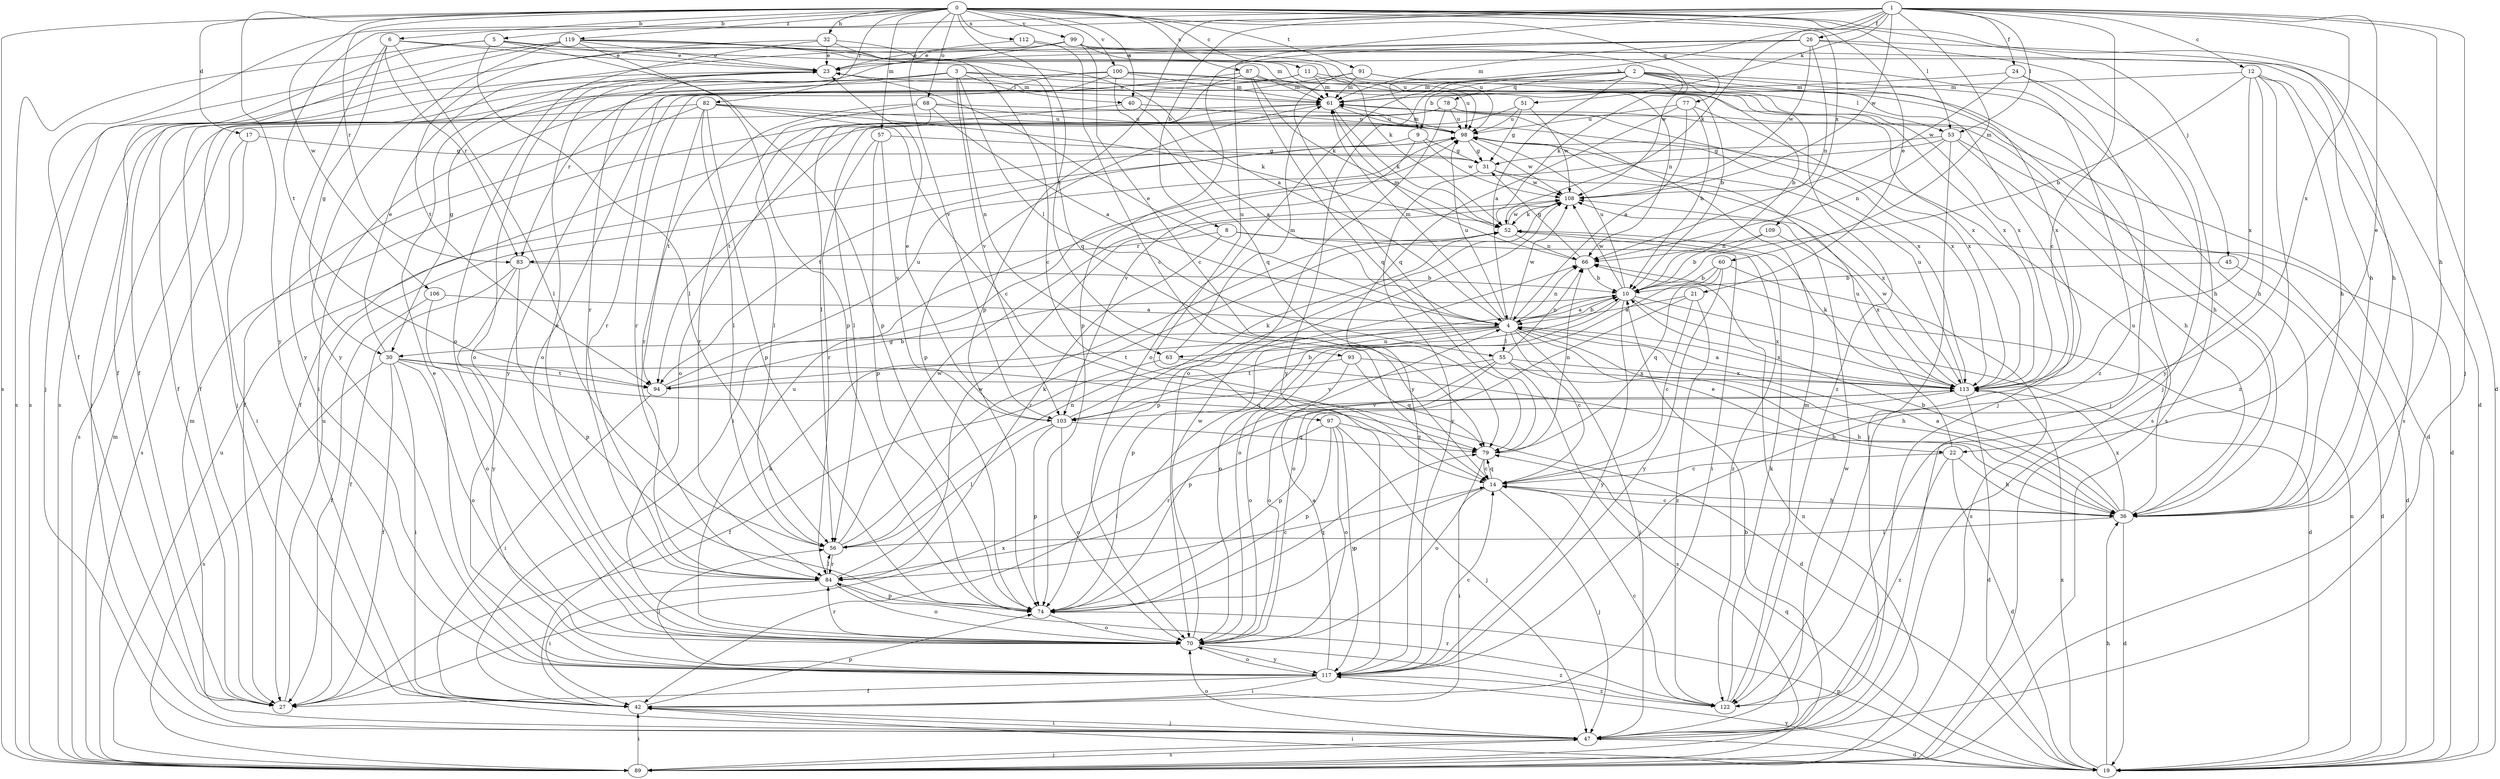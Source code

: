 strict digraph  {
0;
1;
2;
3;
4;
5;
6;
8;
9;
10;
11;
12;
14;
17;
19;
21;
22;
23;
24;
26;
27;
30;
31;
32;
36;
40;
42;
45;
47;
51;
52;
53;
55;
56;
57;
60;
61;
63;
66;
68;
70;
74;
77;
78;
79;
82;
83;
84;
87;
89;
91;
93;
94;
97;
98;
99;
100;
103;
106;
108;
109;
112;
113;
117;
119;
122;
0 -> 5  [label=b];
0 -> 6  [label=b];
0 -> 11  [label=c];
0 -> 17  [label=d];
0 -> 19  [label=d];
0 -> 21  [label=e];
0 -> 32  [label=h];
0 -> 40  [label=i];
0 -> 45  [label=j];
0 -> 53  [label=l];
0 -> 57  [label=m];
0 -> 68  [label=o];
0 -> 77  [label=q];
0 -> 82  [label=r];
0 -> 83  [label=r];
0 -> 87  [label=s];
0 -> 89  [label=s];
0 -> 91  [label=t];
0 -> 93  [label=t];
0 -> 99  [label=v];
0 -> 100  [label=v];
0 -> 103  [label=v];
0 -> 106  [label=w];
0 -> 109  [label=x];
0 -> 112  [label=x];
0 -> 117  [label=y];
0 -> 119  [label=z];
1 -> 8  [label=b];
1 -> 9  [label=b];
1 -> 12  [label=c];
1 -> 14  [label=c];
1 -> 22  [label=e];
1 -> 24  [label=f];
1 -> 26  [label=f];
1 -> 27  [label=f];
1 -> 36  [label=h];
1 -> 47  [label=j];
1 -> 51  [label=k];
1 -> 52  [label=k];
1 -> 53  [label=l];
1 -> 60  [label=m];
1 -> 74  [label=p];
1 -> 94  [label=t];
1 -> 97  [label=u];
1 -> 108  [label=w];
1 -> 113  [label=x];
2 -> 4  [label=a];
2 -> 9  [label=b];
2 -> 36  [label=h];
2 -> 47  [label=j];
2 -> 52  [label=k];
2 -> 53  [label=l];
2 -> 61  [label=m];
2 -> 70  [label=o];
2 -> 78  [label=q];
2 -> 89  [label=s];
2 -> 113  [label=x];
2 -> 117  [label=y];
3 -> 10  [label=b];
3 -> 27  [label=f];
3 -> 30  [label=g];
3 -> 40  [label=i];
3 -> 47  [label=j];
3 -> 55  [label=l];
3 -> 63  [label=n];
3 -> 83  [label=r];
3 -> 103  [label=v];
3 -> 122  [label=z];
4 -> 10  [label=b];
4 -> 14  [label=c];
4 -> 22  [label=e];
4 -> 23  [label=e];
4 -> 30  [label=g];
4 -> 36  [label=h];
4 -> 42  [label=i];
4 -> 47  [label=j];
4 -> 55  [label=l];
4 -> 61  [label=m];
4 -> 63  [label=n];
4 -> 66  [label=n];
4 -> 94  [label=t];
4 -> 98  [label=u];
4 -> 108  [label=w];
4 -> 113  [label=x];
5 -> 23  [label=e];
5 -> 36  [label=h];
5 -> 47  [label=j];
5 -> 56  [label=l];
5 -> 74  [label=p];
5 -> 89  [label=s];
6 -> 23  [label=e];
6 -> 30  [label=g];
6 -> 56  [label=l];
6 -> 79  [label=q];
6 -> 83  [label=r];
6 -> 117  [label=y];
8 -> 19  [label=d];
8 -> 42  [label=i];
8 -> 83  [label=r];
8 -> 84  [label=r];
9 -> 31  [label=g];
9 -> 94  [label=t];
9 -> 103  [label=v];
9 -> 108  [label=w];
10 -> 4  [label=a];
10 -> 19  [label=d];
10 -> 70  [label=o];
10 -> 74  [label=p];
10 -> 98  [label=u];
10 -> 108  [label=w];
10 -> 113  [label=x];
10 -> 117  [label=y];
11 -> 61  [label=m];
11 -> 84  [label=r];
11 -> 98  [label=u];
11 -> 113  [label=x];
11 -> 117  [label=y];
12 -> 10  [label=b];
12 -> 36  [label=h];
12 -> 61  [label=m];
12 -> 89  [label=s];
12 -> 113  [label=x];
12 -> 117  [label=y];
12 -> 122  [label=z];
14 -> 36  [label=h];
14 -> 42  [label=i];
14 -> 47  [label=j];
14 -> 74  [label=p];
14 -> 79  [label=q];
17 -> 31  [label=g];
17 -> 42  [label=i];
17 -> 89  [label=s];
19 -> 36  [label=h];
19 -> 42  [label=i];
19 -> 66  [label=n];
19 -> 74  [label=p];
19 -> 79  [label=q];
19 -> 113  [label=x];
19 -> 117  [label=y];
21 -> 4  [label=a];
21 -> 14  [label=c];
21 -> 70  [label=o];
21 -> 122  [label=z];
22 -> 14  [label=c];
22 -> 19  [label=d];
22 -> 36  [label=h];
22 -> 98  [label=u];
22 -> 122  [label=z];
23 -> 61  [label=m];
23 -> 70  [label=o];
24 -> 47  [label=j];
24 -> 61  [label=m];
24 -> 89  [label=s];
24 -> 108  [label=w];
26 -> 23  [label=e];
26 -> 27  [label=f];
26 -> 36  [label=h];
26 -> 47  [label=j];
26 -> 61  [label=m];
26 -> 66  [label=n];
26 -> 74  [label=p];
26 -> 108  [label=w];
27 -> 98  [label=u];
27 -> 113  [label=x];
30 -> 19  [label=d];
30 -> 23  [label=e];
30 -> 27  [label=f];
30 -> 42  [label=i];
30 -> 70  [label=o];
30 -> 79  [label=q];
30 -> 89  [label=s];
30 -> 94  [label=t];
31 -> 108  [label=w];
31 -> 113  [label=x];
31 -> 117  [label=y];
32 -> 4  [label=a];
32 -> 23  [label=e];
32 -> 70  [label=o];
32 -> 94  [label=t];
32 -> 98  [label=u];
36 -> 4  [label=a];
36 -> 10  [label=b];
36 -> 14  [label=c];
36 -> 19  [label=d];
36 -> 56  [label=l];
36 -> 98  [label=u];
36 -> 113  [label=x];
40 -> 4  [label=a];
40 -> 70  [label=o];
40 -> 98  [label=u];
42 -> 47  [label=j];
42 -> 52  [label=k];
42 -> 74  [label=p];
45 -> 10  [label=b];
45 -> 19  [label=d];
47 -> 19  [label=d];
47 -> 42  [label=i];
47 -> 61  [label=m];
47 -> 70  [label=o];
47 -> 89  [label=s];
47 -> 108  [label=w];
51 -> 27  [label=f];
51 -> 31  [label=g];
51 -> 98  [label=u];
51 -> 108  [label=w];
52 -> 66  [label=n];
52 -> 108  [label=w];
52 -> 122  [label=z];
53 -> 19  [label=d];
53 -> 31  [label=g];
53 -> 36  [label=h];
53 -> 42  [label=i];
53 -> 47  [label=j];
53 -> 66  [label=n];
55 -> 36  [label=h];
55 -> 66  [label=n];
55 -> 70  [label=o];
55 -> 74  [label=p];
55 -> 89  [label=s];
55 -> 103  [label=v];
55 -> 113  [label=x];
56 -> 52  [label=k];
56 -> 66  [label=n];
56 -> 84  [label=r];
56 -> 108  [label=w];
57 -> 31  [label=g];
57 -> 74  [label=p];
57 -> 84  [label=r];
57 -> 103  [label=v];
60 -> 10  [label=b];
60 -> 70  [label=o];
60 -> 79  [label=q];
60 -> 89  [label=s];
60 -> 117  [label=y];
61 -> 23  [label=e];
61 -> 36  [label=h];
61 -> 52  [label=k];
61 -> 74  [label=p];
61 -> 98  [label=u];
63 -> 27  [label=f];
63 -> 36  [label=h];
63 -> 61  [label=m];
66 -> 10  [label=b];
66 -> 31  [label=g];
66 -> 61  [label=m];
68 -> 4  [label=a];
68 -> 56  [label=l];
68 -> 84  [label=r];
68 -> 94  [label=t];
68 -> 98  [label=u];
68 -> 113  [label=x];
70 -> 84  [label=r];
70 -> 98  [label=u];
70 -> 108  [label=w];
70 -> 117  [label=y];
70 -> 122  [label=z];
74 -> 70  [label=o];
74 -> 79  [label=q];
77 -> 4  [label=a];
77 -> 10  [label=b];
77 -> 98  [label=u];
77 -> 113  [label=x];
77 -> 117  [label=y];
78 -> 19  [label=d];
78 -> 56  [label=l];
78 -> 70  [label=o];
78 -> 94  [label=t];
78 -> 98  [label=u];
78 -> 113  [label=x];
79 -> 14  [label=c];
79 -> 66  [label=n];
79 -> 70  [label=o];
82 -> 14  [label=c];
82 -> 27  [label=f];
82 -> 52  [label=k];
82 -> 56  [label=l];
82 -> 74  [label=p];
82 -> 84  [label=r];
82 -> 89  [label=s];
82 -> 98  [label=u];
83 -> 10  [label=b];
83 -> 27  [label=f];
83 -> 74  [label=p];
83 -> 117  [label=y];
84 -> 14  [label=c];
84 -> 23  [label=e];
84 -> 42  [label=i];
84 -> 56  [label=l];
84 -> 70  [label=o];
84 -> 74  [label=p];
84 -> 108  [label=w];
87 -> 52  [label=k];
87 -> 56  [label=l];
87 -> 61  [label=m];
87 -> 70  [label=o];
87 -> 79  [label=q];
87 -> 113  [label=x];
89 -> 10  [label=b];
89 -> 42  [label=i];
89 -> 47  [label=j];
89 -> 61  [label=m];
89 -> 66  [label=n];
89 -> 98  [label=u];
91 -> 36  [label=h];
91 -> 61  [label=m];
91 -> 79  [label=q];
91 -> 84  [label=r];
91 -> 113  [label=x];
93 -> 70  [label=o];
93 -> 79  [label=q];
93 -> 94  [label=t];
93 -> 113  [label=x];
94 -> 10  [label=b];
94 -> 42  [label=i];
94 -> 98  [label=u];
97 -> 47  [label=j];
97 -> 70  [label=o];
97 -> 74  [label=p];
97 -> 79  [label=q];
97 -> 84  [label=r];
97 -> 117  [label=y];
98 -> 31  [label=g];
98 -> 61  [label=m];
98 -> 108  [label=w];
99 -> 14  [label=c];
99 -> 19  [label=d];
99 -> 23  [label=e];
99 -> 52  [label=k];
99 -> 84  [label=r];
99 -> 89  [label=s];
99 -> 122  [label=z];
100 -> 10  [label=b];
100 -> 27  [label=f];
100 -> 42  [label=i];
100 -> 47  [label=j];
100 -> 61  [label=m];
100 -> 66  [label=n];
100 -> 79  [label=q];
103 -> 10  [label=b];
103 -> 23  [label=e];
103 -> 52  [label=k];
103 -> 56  [label=l];
103 -> 70  [label=o];
103 -> 74  [label=p];
103 -> 79  [label=q];
106 -> 4  [label=a];
106 -> 27  [label=f];
106 -> 70  [label=o];
108 -> 52  [label=k];
108 -> 74  [label=p];
109 -> 10  [label=b];
109 -> 66  [label=n];
109 -> 113  [label=x];
112 -> 14  [label=c];
112 -> 23  [label=e];
112 -> 98  [label=u];
113 -> 4  [label=a];
113 -> 19  [label=d];
113 -> 52  [label=k];
113 -> 74  [label=p];
113 -> 98  [label=u];
113 -> 103  [label=v];
113 -> 108  [label=w];
117 -> 4  [label=a];
117 -> 14  [label=c];
117 -> 23  [label=e];
117 -> 27  [label=f];
117 -> 42  [label=i];
117 -> 56  [label=l];
117 -> 70  [label=o];
117 -> 122  [label=z];
119 -> 14  [label=c];
119 -> 23  [label=e];
119 -> 27  [label=f];
119 -> 61  [label=m];
119 -> 74  [label=p];
119 -> 89  [label=s];
119 -> 108  [label=w];
119 -> 117  [label=y];
122 -> 14  [label=c];
122 -> 52  [label=k];
122 -> 61  [label=m];
122 -> 84  [label=r];
}
